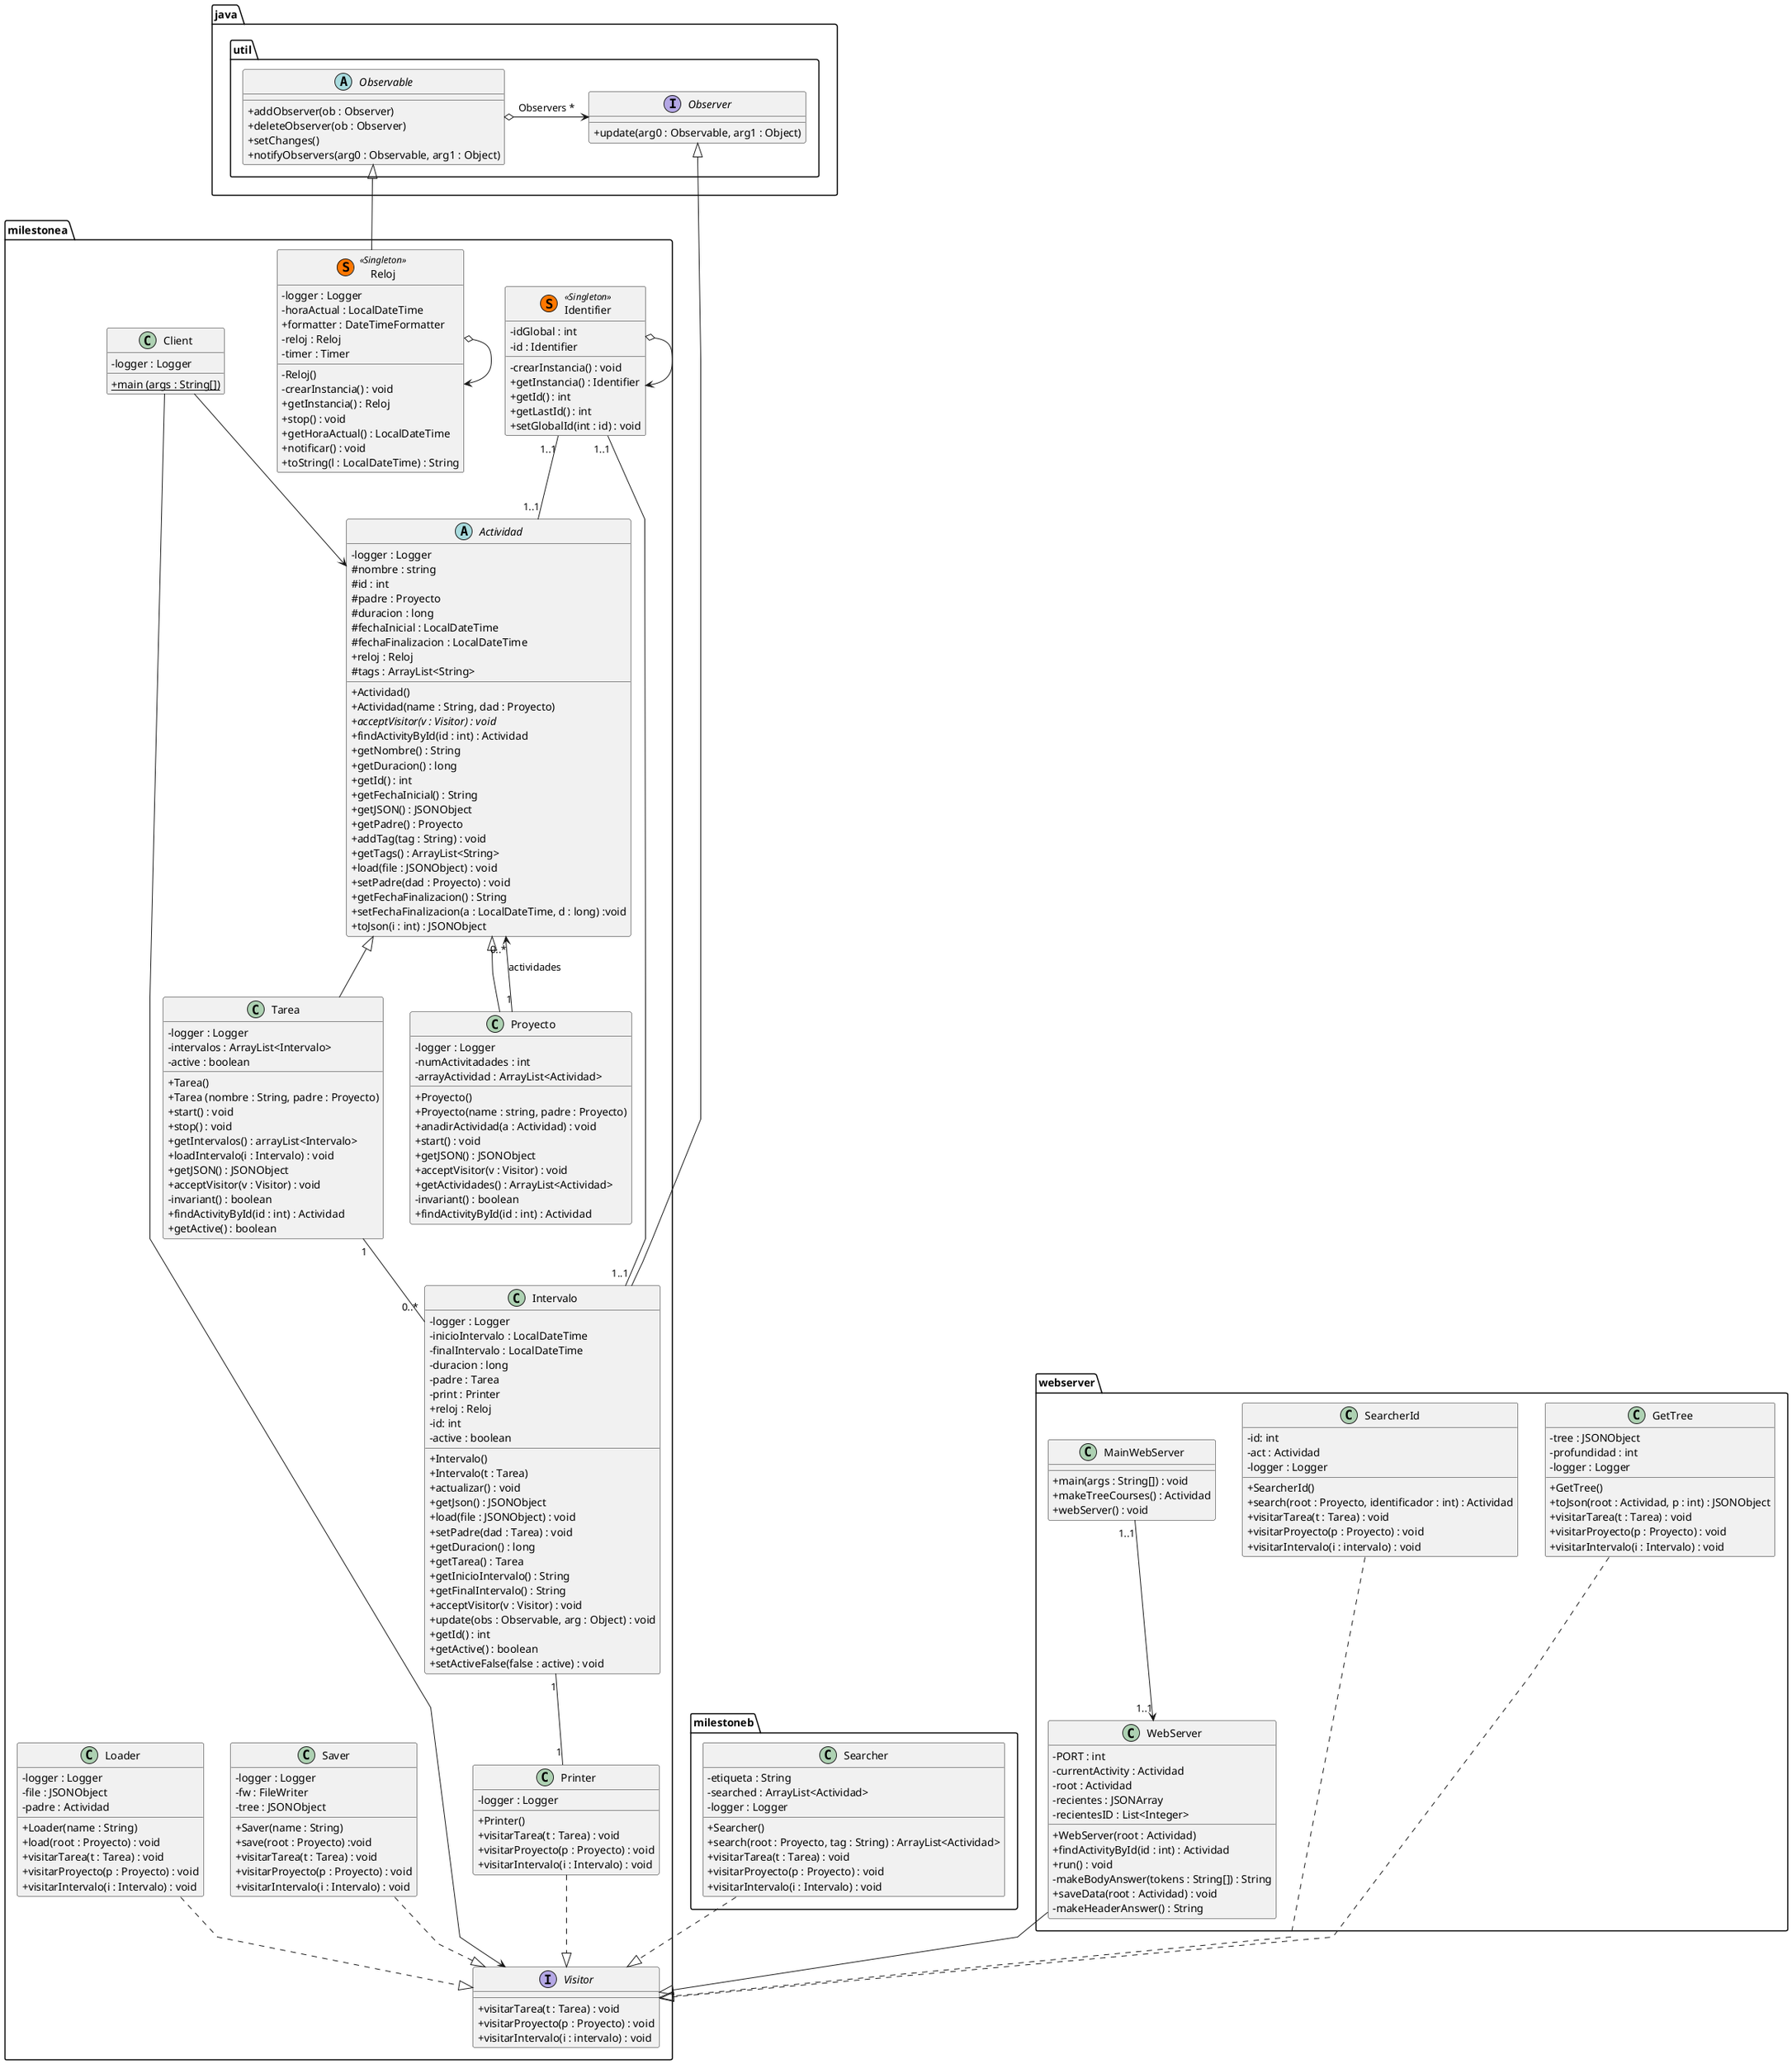@startuml
 skinparam classAttributeIconSize 0
 skinparam linetype polyline

 package milestonea <<folder>>{
 class Tarea{
     -logger : Logger
     - intervalos : ArrayList<Intervalo>
     -active : boolean
     +Tarea()
     +Tarea (nombre : String, padre : Proyecto)
     +start() : void
     +stop() : void
     +getIntervalos() : arrayList<Intervalo>
     +loadIntervalo(i : Intervalo) : void
     +getJSON() : JSONObject
     +acceptVisitor(v : Visitor) : void
     -invariant() : boolean
     +findActivityById(id : int) : Actividad
     +getActive() : boolean
 }

 class Proyecto{
     -logger : Logger
     - numActivitadades : int
     - arrayActividad : ArrayList<Actividad>
     +Proyecto()
     +Proyecto(name : string, padre : Proyecto)
     +anadirActividad(a : Actividad) : void
     +start() : void
     +getJSON() : JSONObject
     +acceptVisitor(v : Visitor) : void
     +getActividades() : ArrayList<Actividad>
     -invariant() : boolean
     +findActivityById(id : int) : Actividad
 }

 class Identifier << (S,#FF7700) Singleton>>{
     -idGlobal : int
     -id : Identifier
     -crearInstancia() : void
     +getInstancia() : Identifier
     +getId() : int
     +getLastId() : int
     +setGlobalId(int : id) : void
 }

 abstract Actividad{
     -logger : Logger
     #nombre : string
     #id : int
     #padre : Proyecto
     #duracion : long
     #fechaInicial : LocalDateTime
     #fechaFinalizacion : LocalDateTime
     +reloj : Reloj
     #tags : ArrayList<String>
     +Actividad()
     +Actividad(name : String, dad : Proyecto)
     +//acceptVisitor(v : Visitor) : void//
     +findActivityById(id : int) : Actividad
     +getNombre() : String
     +getDuracion() : long
     +getId() : int
     +getFechaInicial() : String
     +getJSON() : JSONObject
     +getPadre() : Proyecto
     +addTag(tag : String) : void
     +getTags() : ArrayList<String>
     +load(file : JSONObject) : void
     +setPadre(dad : Proyecto) : void
     +getFechaFinalizacion() : String
     +setFechaFinalizacion(a : LocalDateTime, d : long) :void
     +toJson(i : int) : JSONObject
 }

 class Intervalo {
     -logger : Logger
     -inicioIntervalo : LocalDateTime
     -finalIntervalo : LocalDateTime
     -duracion : long
     -padre : Tarea
     -print : Printer
     +reloj : Reloj
     -id: int
     -active : boolean
     +Intervalo()
     +Intervalo(t : Tarea)
     +actualizar() : void
     +getJson() : JSONObject
     +load(file : JSONObject) : void
     +setPadre(dad : Tarea) : void
     +getDuracion() : long
     +getTarea() : Tarea
     +getInicioIntervalo() : String
     +getFinalIntervalo() : String
     +acceptVisitor(v : Visitor) : void
     +update(obs : Observable, arg : Object) : void
     +getId() : int
     +getActive() : boolean
     +setActiveFalse(false : active) : void
 }

 class Reloj << (S,#FF7700) Singleton>>{
     -logger : Logger
     -horaActual : LocalDateTime
     +formatter : DateTimeFormatter
     -reloj : Reloj
     -timer : Timer
     -Reloj()
     -crearInstancia() : void
     +getInstancia() : Reloj
     +stop() : void
     +getHoraActual() : LocalDateTime
     +notificar() : void
     +toString(l : LocalDateTime) : String
 }

 class Client {
     -logger : Logger
     + {static} main (args : String[])
 }

 interface Visitor{
     +visitarTarea(t : Tarea) : void
     +visitarProyecto(p : Proyecto) : void
     +visitarIntervalo(i : intervalo) : void
 }

 class Printer{
     -logger : Logger
     +Printer()
     +visitarTarea(t : Tarea) : void
     +visitarProyecto(p : Proyecto) : void
     +visitarIntervalo(i : Intervalo) : void
 }

 class Saver{
     -logger : Logger
     -fw : FileWriter
     -tree : JSONObject
     +Saver(name : String)
     +save(root : Proyecto) :void
     +visitarTarea(t : Tarea) : void
     +visitarProyecto(p : Proyecto) : void
     +visitarIntervalo(i : Intervalo) : void
 }

 class Loader{
     -logger : Logger
     -file : JSONObject
     -padre : Actividad
     +Loader(name : String)
     +load(root : Proyecto) : void
     +visitarTarea(t : Tarea) : void
     +visitarProyecto(p : Proyecto) : void
     +visitarIntervalo(i : Intervalo) : void
 }

 }
 package milestoneb <<folder>>{
 class Searcher{

    -etiqueta : String
    -searched : ArrayList<Actividad>
    -logger : Logger
    +Searcher()
    +search(root : Proyecto, tag : String) : ArrayList<Actividad>
    +visitarTarea(t : Tarea) : void
    +visitarProyecto(p : Proyecto) : void
    +visitarIntervalo(i : Intervalo) : void
 }
 }

 package webserver <<folder>>{
 class WebServer{
    -PORT : int
    -currentActivity : Actividad
    -root : Actividad
    -recientes : JSONArray
    -recientesID : List<Integer>
    +WebServer(root : Actividad)
    +findActivityById(id : int) : Actividad
    +run() : void
    -makeBodyAnswer(tokens : String[]) : String
    +saveData(root : Actividad) : void
    -makeHeaderAnswer() : String
 }

 class SearcherId{
    -id: int
    -act : Actividad
    -logger : Logger
    +SearcherId()
    +search(root : Proyecto, identificador : int) : Actividad
    +visitarTarea(t : Tarea) : void
    +visitarProyecto(p : Proyecto) : void
    +visitarIntervalo(i : intervalo) : void
 }

 class MainWebServer{
    +main(args : String[]) : void
    +makeTreeCourses() : Actividad
    +webServer() : void

 }

 class GetTree{
     -tree : JSONObject
     -profundidad : int
     -logger : Logger
     +GetTree()
     +toJson(root : Actividad, p : int) : JSONObject
     +visitarTarea(t : Tarea) : void
     +visitarProyecto(p : Proyecto) : void
     +visitarIntervalo(i : Intervalo) : void
 }
 }

 package java.util <<folder>>{
     abstract Observable {
         +addObserver(ob : Observer)
         +deleteObserver(ob : Observer)
         +setChanges()
         +notifyObservers(arg0 : Observable, arg1 : Object)
     }

     interface  Observer {
         +update(arg0 : Observable, arg1 : Object)
     }

 }

 Proyecto --|> Actividad
 Proyecto  "1"-up-> "0..*" Actividad : actividades
 Tarea "1"-- "0..*" Intervalo
 Observable o-right-> Observer : Observers *
 Reloj -up-|> Observable
 Tarea -up-|> Actividad
 Intervalo -up-|> Observer
 Client -down-> Actividad
 Reloj o--> Reloj
 Identifier o--> Identifier
 Client --> Visitor
 Identifier "1..1" -- "1..1" Intervalo
 Identifier "1..1" -- "1..1" Actividad
 Printer ..|> Visitor
 Saver ..|> Visitor
 Loader ..|> Visitor
 Searcher ..|> Visitor
 SearcherId ..|> Visitor
 GetTree ..|> Visitor
 WebServer --|> Visitor
 MainWebServer "1..1" --> "1..1" WebServer
 Intervalo "1"-- "1" Printer
 @enduml